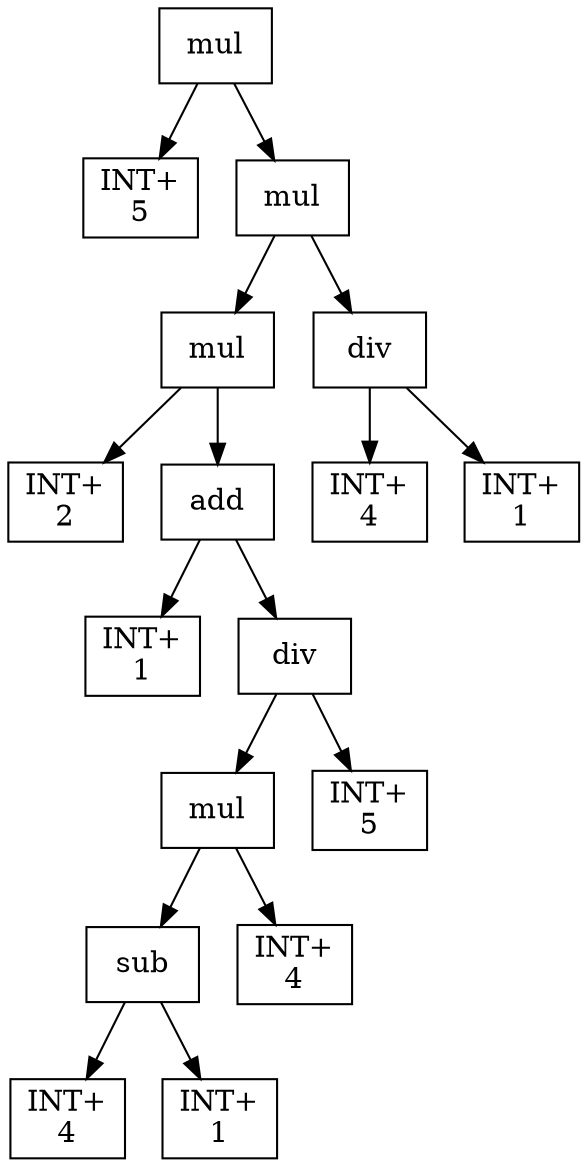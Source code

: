 digraph expr {
  node [shape=box];
  n1 [label="mul"];
  n2 [label="INT+\n5"];
  n3 [label="mul"];
  n4 [label="mul"];
  n5 [label="INT+\n2"];
  n6 [label="add"];
  n7 [label="INT+\n1"];
  n8 [label="div"];
  n9 [label="mul"];
  n10 [label="sub"];
  n11 [label="INT+\n4"];
  n12 [label="INT+\n1"];
  n10 -> n11;
  n10 -> n12;
  n13 [label="INT+\n4"];
  n9 -> n10;
  n9 -> n13;
  n14 [label="INT+\n5"];
  n8 -> n9;
  n8 -> n14;
  n6 -> n7;
  n6 -> n8;
  n4 -> n5;
  n4 -> n6;
  n15 [label="div"];
  n16 [label="INT+\n4"];
  n17 [label="INT+\n1"];
  n15 -> n16;
  n15 -> n17;
  n3 -> n4;
  n3 -> n15;
  n1 -> n2;
  n1 -> n3;
}